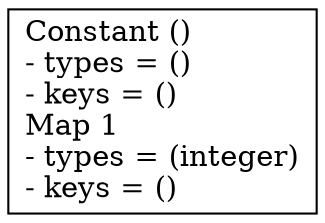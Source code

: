 digraph G {
    node0 [shape = record, label="Constant ()\l- types = ()\l- keys = ()\lMap 1\l- types = (integer)\l- keys = ()\l"]
}
